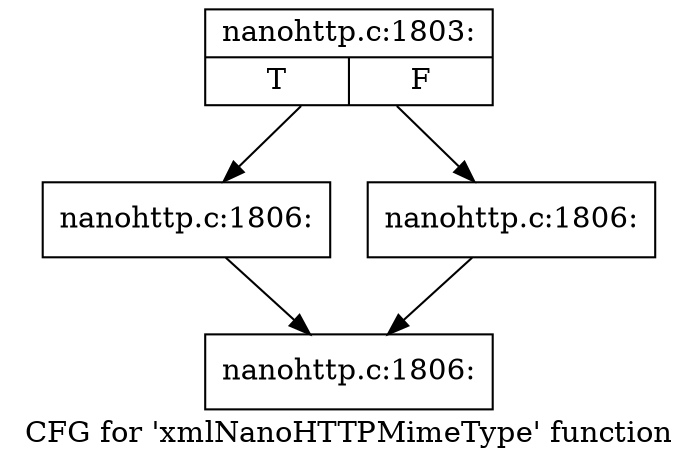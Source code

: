 digraph "CFG for 'xmlNanoHTTPMimeType' function" {
	label="CFG for 'xmlNanoHTTPMimeType' function";

	Node0x564de244c830 [shape=record,label="{nanohttp.c:1803:|{<s0>T|<s1>F}}"];
	Node0x564de244c830 -> Node0x564de244f1b0;
	Node0x564de244c830 -> Node0x564de244f200;
	Node0x564de244f1b0 [shape=record,label="{nanohttp.c:1806:}"];
	Node0x564de244f1b0 -> Node0x564de244ec90;
	Node0x564de244f200 [shape=record,label="{nanohttp.c:1806:}"];
	Node0x564de244f200 -> Node0x564de244ec90;
	Node0x564de244ec90 [shape=record,label="{nanohttp.c:1806:}"];
}

